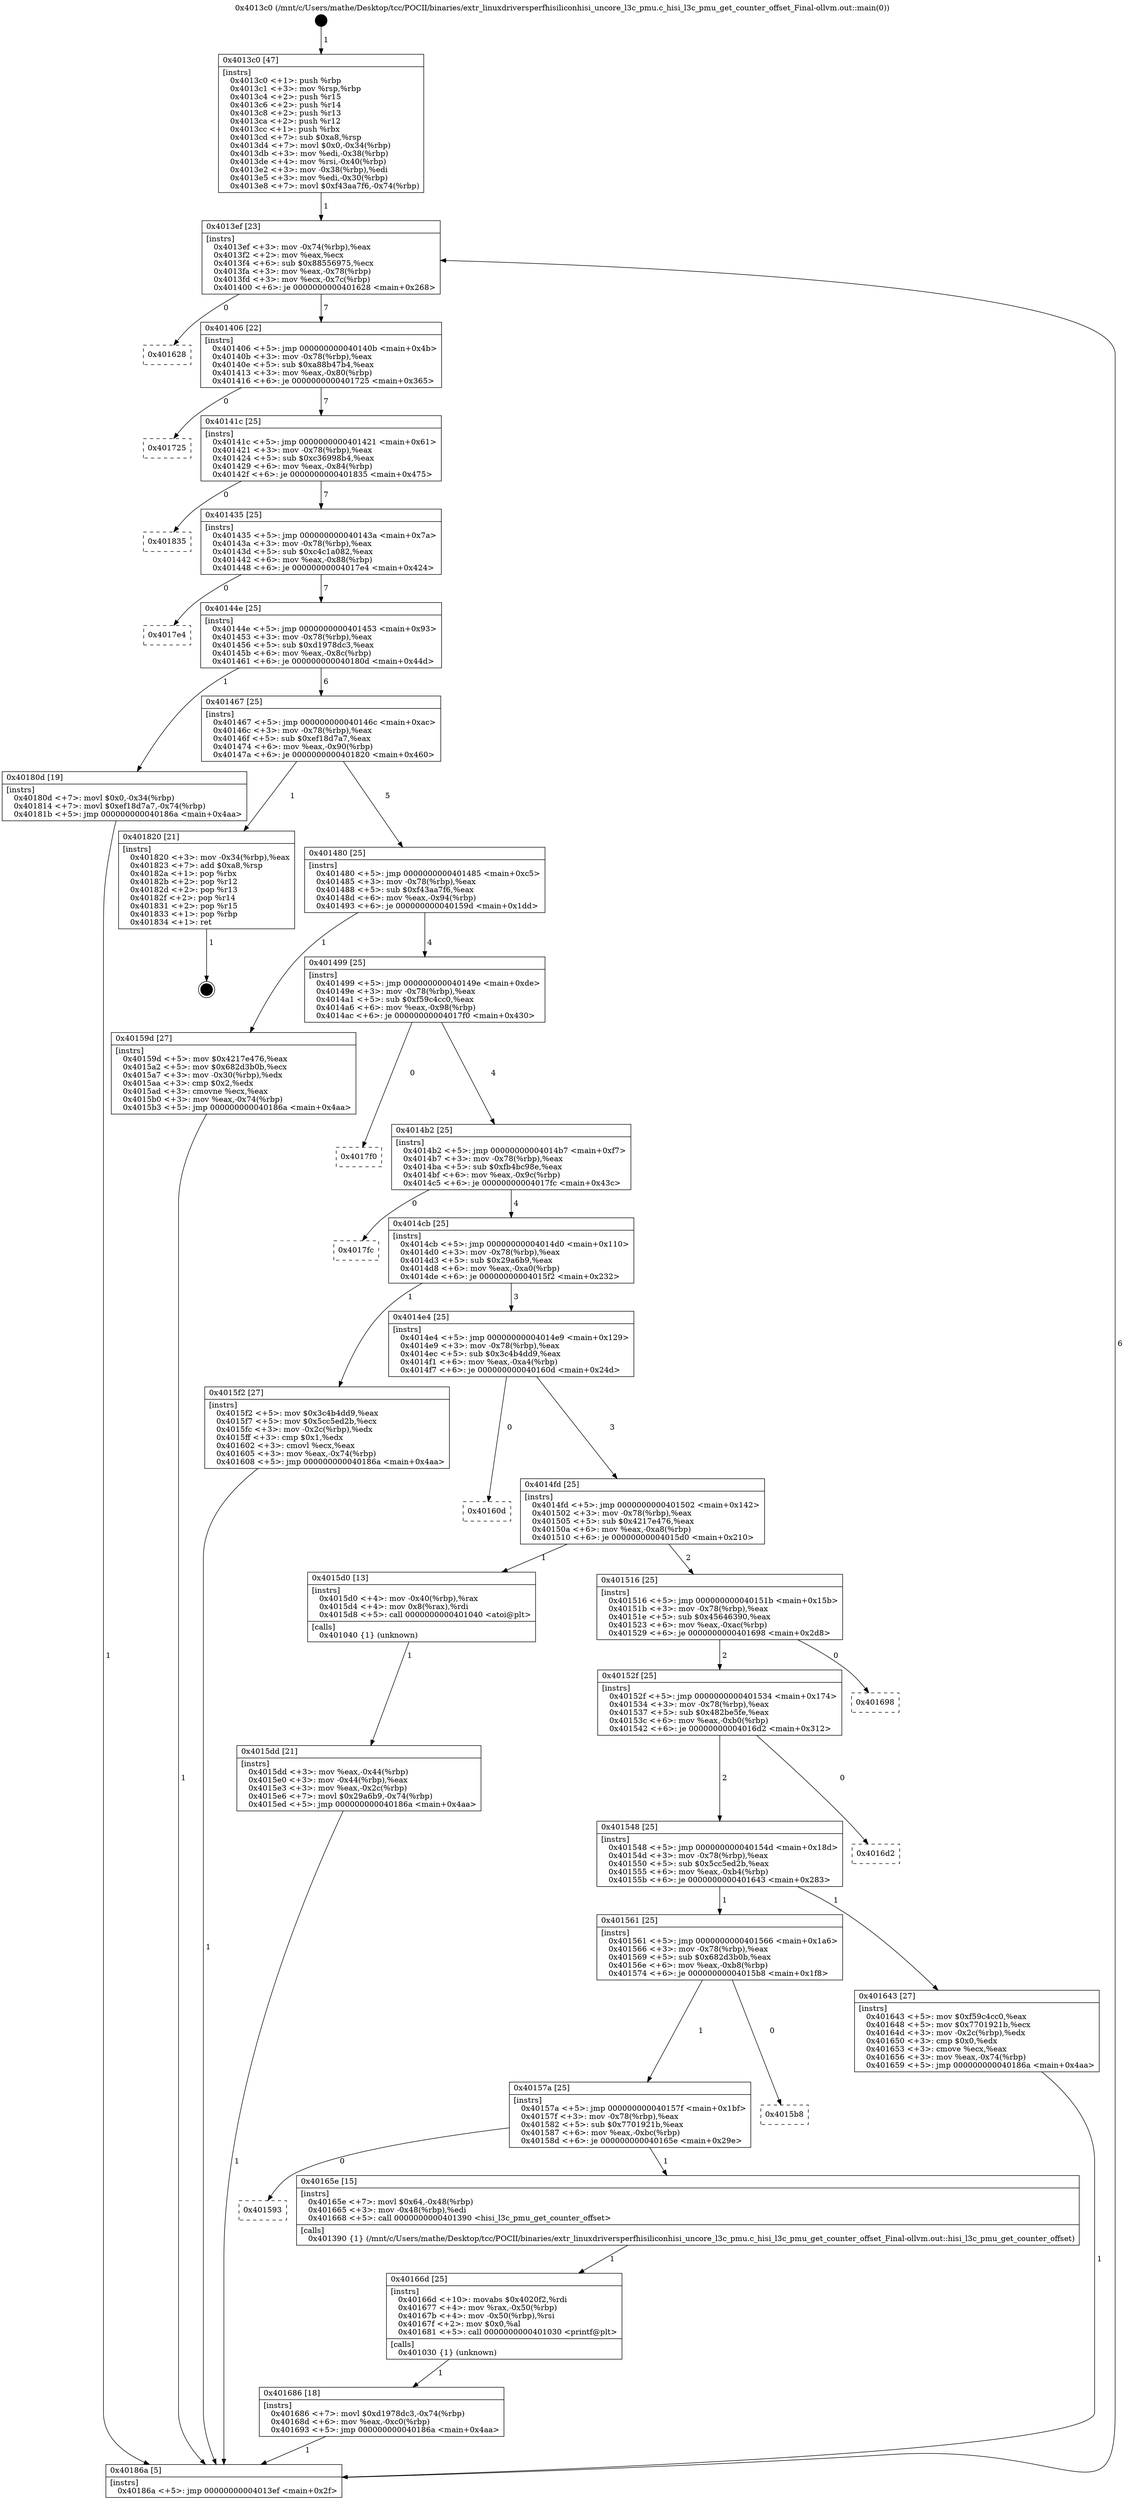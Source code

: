digraph "0x4013c0" {
  label = "0x4013c0 (/mnt/c/Users/mathe/Desktop/tcc/POCII/binaries/extr_linuxdriversperfhisiliconhisi_uncore_l3c_pmu.c_hisi_l3c_pmu_get_counter_offset_Final-ollvm.out::main(0))"
  labelloc = "t"
  node[shape=record]

  Entry [label="",width=0.3,height=0.3,shape=circle,fillcolor=black,style=filled]
  "0x4013ef" [label="{
     0x4013ef [23]\l
     | [instrs]\l
     &nbsp;&nbsp;0x4013ef \<+3\>: mov -0x74(%rbp),%eax\l
     &nbsp;&nbsp;0x4013f2 \<+2\>: mov %eax,%ecx\l
     &nbsp;&nbsp;0x4013f4 \<+6\>: sub $0x88556975,%ecx\l
     &nbsp;&nbsp;0x4013fa \<+3\>: mov %eax,-0x78(%rbp)\l
     &nbsp;&nbsp;0x4013fd \<+3\>: mov %ecx,-0x7c(%rbp)\l
     &nbsp;&nbsp;0x401400 \<+6\>: je 0000000000401628 \<main+0x268\>\l
  }"]
  "0x401628" [label="{
     0x401628\l
  }", style=dashed]
  "0x401406" [label="{
     0x401406 [22]\l
     | [instrs]\l
     &nbsp;&nbsp;0x401406 \<+5\>: jmp 000000000040140b \<main+0x4b\>\l
     &nbsp;&nbsp;0x40140b \<+3\>: mov -0x78(%rbp),%eax\l
     &nbsp;&nbsp;0x40140e \<+5\>: sub $0xa88b47b4,%eax\l
     &nbsp;&nbsp;0x401413 \<+3\>: mov %eax,-0x80(%rbp)\l
     &nbsp;&nbsp;0x401416 \<+6\>: je 0000000000401725 \<main+0x365\>\l
  }"]
  Exit [label="",width=0.3,height=0.3,shape=circle,fillcolor=black,style=filled,peripheries=2]
  "0x401725" [label="{
     0x401725\l
  }", style=dashed]
  "0x40141c" [label="{
     0x40141c [25]\l
     | [instrs]\l
     &nbsp;&nbsp;0x40141c \<+5\>: jmp 0000000000401421 \<main+0x61\>\l
     &nbsp;&nbsp;0x401421 \<+3\>: mov -0x78(%rbp),%eax\l
     &nbsp;&nbsp;0x401424 \<+5\>: sub $0xc36998b4,%eax\l
     &nbsp;&nbsp;0x401429 \<+6\>: mov %eax,-0x84(%rbp)\l
     &nbsp;&nbsp;0x40142f \<+6\>: je 0000000000401835 \<main+0x475\>\l
  }"]
  "0x401686" [label="{
     0x401686 [18]\l
     | [instrs]\l
     &nbsp;&nbsp;0x401686 \<+7\>: movl $0xd1978dc3,-0x74(%rbp)\l
     &nbsp;&nbsp;0x40168d \<+6\>: mov %eax,-0xc0(%rbp)\l
     &nbsp;&nbsp;0x401693 \<+5\>: jmp 000000000040186a \<main+0x4aa\>\l
  }"]
  "0x401835" [label="{
     0x401835\l
  }", style=dashed]
  "0x401435" [label="{
     0x401435 [25]\l
     | [instrs]\l
     &nbsp;&nbsp;0x401435 \<+5\>: jmp 000000000040143a \<main+0x7a\>\l
     &nbsp;&nbsp;0x40143a \<+3\>: mov -0x78(%rbp),%eax\l
     &nbsp;&nbsp;0x40143d \<+5\>: sub $0xc4c1a082,%eax\l
     &nbsp;&nbsp;0x401442 \<+6\>: mov %eax,-0x88(%rbp)\l
     &nbsp;&nbsp;0x401448 \<+6\>: je 00000000004017e4 \<main+0x424\>\l
  }"]
  "0x40166d" [label="{
     0x40166d [25]\l
     | [instrs]\l
     &nbsp;&nbsp;0x40166d \<+10\>: movabs $0x4020f2,%rdi\l
     &nbsp;&nbsp;0x401677 \<+4\>: mov %rax,-0x50(%rbp)\l
     &nbsp;&nbsp;0x40167b \<+4\>: mov -0x50(%rbp),%rsi\l
     &nbsp;&nbsp;0x40167f \<+2\>: mov $0x0,%al\l
     &nbsp;&nbsp;0x401681 \<+5\>: call 0000000000401030 \<printf@plt\>\l
     | [calls]\l
     &nbsp;&nbsp;0x401030 \{1\} (unknown)\l
  }"]
  "0x4017e4" [label="{
     0x4017e4\l
  }", style=dashed]
  "0x40144e" [label="{
     0x40144e [25]\l
     | [instrs]\l
     &nbsp;&nbsp;0x40144e \<+5\>: jmp 0000000000401453 \<main+0x93\>\l
     &nbsp;&nbsp;0x401453 \<+3\>: mov -0x78(%rbp),%eax\l
     &nbsp;&nbsp;0x401456 \<+5\>: sub $0xd1978dc3,%eax\l
     &nbsp;&nbsp;0x40145b \<+6\>: mov %eax,-0x8c(%rbp)\l
     &nbsp;&nbsp;0x401461 \<+6\>: je 000000000040180d \<main+0x44d\>\l
  }"]
  "0x401593" [label="{
     0x401593\l
  }", style=dashed]
  "0x40180d" [label="{
     0x40180d [19]\l
     | [instrs]\l
     &nbsp;&nbsp;0x40180d \<+7\>: movl $0x0,-0x34(%rbp)\l
     &nbsp;&nbsp;0x401814 \<+7\>: movl $0xef18d7a7,-0x74(%rbp)\l
     &nbsp;&nbsp;0x40181b \<+5\>: jmp 000000000040186a \<main+0x4aa\>\l
  }"]
  "0x401467" [label="{
     0x401467 [25]\l
     | [instrs]\l
     &nbsp;&nbsp;0x401467 \<+5\>: jmp 000000000040146c \<main+0xac\>\l
     &nbsp;&nbsp;0x40146c \<+3\>: mov -0x78(%rbp),%eax\l
     &nbsp;&nbsp;0x40146f \<+5\>: sub $0xef18d7a7,%eax\l
     &nbsp;&nbsp;0x401474 \<+6\>: mov %eax,-0x90(%rbp)\l
     &nbsp;&nbsp;0x40147a \<+6\>: je 0000000000401820 \<main+0x460\>\l
  }"]
  "0x40165e" [label="{
     0x40165e [15]\l
     | [instrs]\l
     &nbsp;&nbsp;0x40165e \<+7\>: movl $0x64,-0x48(%rbp)\l
     &nbsp;&nbsp;0x401665 \<+3\>: mov -0x48(%rbp),%edi\l
     &nbsp;&nbsp;0x401668 \<+5\>: call 0000000000401390 \<hisi_l3c_pmu_get_counter_offset\>\l
     | [calls]\l
     &nbsp;&nbsp;0x401390 \{1\} (/mnt/c/Users/mathe/Desktop/tcc/POCII/binaries/extr_linuxdriversperfhisiliconhisi_uncore_l3c_pmu.c_hisi_l3c_pmu_get_counter_offset_Final-ollvm.out::hisi_l3c_pmu_get_counter_offset)\l
  }"]
  "0x401820" [label="{
     0x401820 [21]\l
     | [instrs]\l
     &nbsp;&nbsp;0x401820 \<+3\>: mov -0x34(%rbp),%eax\l
     &nbsp;&nbsp;0x401823 \<+7\>: add $0xa8,%rsp\l
     &nbsp;&nbsp;0x40182a \<+1\>: pop %rbx\l
     &nbsp;&nbsp;0x40182b \<+2\>: pop %r12\l
     &nbsp;&nbsp;0x40182d \<+2\>: pop %r13\l
     &nbsp;&nbsp;0x40182f \<+2\>: pop %r14\l
     &nbsp;&nbsp;0x401831 \<+2\>: pop %r15\l
     &nbsp;&nbsp;0x401833 \<+1\>: pop %rbp\l
     &nbsp;&nbsp;0x401834 \<+1\>: ret\l
  }"]
  "0x401480" [label="{
     0x401480 [25]\l
     | [instrs]\l
     &nbsp;&nbsp;0x401480 \<+5\>: jmp 0000000000401485 \<main+0xc5\>\l
     &nbsp;&nbsp;0x401485 \<+3\>: mov -0x78(%rbp),%eax\l
     &nbsp;&nbsp;0x401488 \<+5\>: sub $0xf43aa7f6,%eax\l
     &nbsp;&nbsp;0x40148d \<+6\>: mov %eax,-0x94(%rbp)\l
     &nbsp;&nbsp;0x401493 \<+6\>: je 000000000040159d \<main+0x1dd\>\l
  }"]
  "0x40157a" [label="{
     0x40157a [25]\l
     | [instrs]\l
     &nbsp;&nbsp;0x40157a \<+5\>: jmp 000000000040157f \<main+0x1bf\>\l
     &nbsp;&nbsp;0x40157f \<+3\>: mov -0x78(%rbp),%eax\l
     &nbsp;&nbsp;0x401582 \<+5\>: sub $0x7701921b,%eax\l
     &nbsp;&nbsp;0x401587 \<+6\>: mov %eax,-0xbc(%rbp)\l
     &nbsp;&nbsp;0x40158d \<+6\>: je 000000000040165e \<main+0x29e\>\l
  }"]
  "0x40159d" [label="{
     0x40159d [27]\l
     | [instrs]\l
     &nbsp;&nbsp;0x40159d \<+5\>: mov $0x4217e476,%eax\l
     &nbsp;&nbsp;0x4015a2 \<+5\>: mov $0x682d3b0b,%ecx\l
     &nbsp;&nbsp;0x4015a7 \<+3\>: mov -0x30(%rbp),%edx\l
     &nbsp;&nbsp;0x4015aa \<+3\>: cmp $0x2,%edx\l
     &nbsp;&nbsp;0x4015ad \<+3\>: cmovne %ecx,%eax\l
     &nbsp;&nbsp;0x4015b0 \<+3\>: mov %eax,-0x74(%rbp)\l
     &nbsp;&nbsp;0x4015b3 \<+5\>: jmp 000000000040186a \<main+0x4aa\>\l
  }"]
  "0x401499" [label="{
     0x401499 [25]\l
     | [instrs]\l
     &nbsp;&nbsp;0x401499 \<+5\>: jmp 000000000040149e \<main+0xde\>\l
     &nbsp;&nbsp;0x40149e \<+3\>: mov -0x78(%rbp),%eax\l
     &nbsp;&nbsp;0x4014a1 \<+5\>: sub $0xf59c4cc0,%eax\l
     &nbsp;&nbsp;0x4014a6 \<+6\>: mov %eax,-0x98(%rbp)\l
     &nbsp;&nbsp;0x4014ac \<+6\>: je 00000000004017f0 \<main+0x430\>\l
  }"]
  "0x40186a" [label="{
     0x40186a [5]\l
     | [instrs]\l
     &nbsp;&nbsp;0x40186a \<+5\>: jmp 00000000004013ef \<main+0x2f\>\l
  }"]
  "0x4013c0" [label="{
     0x4013c0 [47]\l
     | [instrs]\l
     &nbsp;&nbsp;0x4013c0 \<+1\>: push %rbp\l
     &nbsp;&nbsp;0x4013c1 \<+3\>: mov %rsp,%rbp\l
     &nbsp;&nbsp;0x4013c4 \<+2\>: push %r15\l
     &nbsp;&nbsp;0x4013c6 \<+2\>: push %r14\l
     &nbsp;&nbsp;0x4013c8 \<+2\>: push %r13\l
     &nbsp;&nbsp;0x4013ca \<+2\>: push %r12\l
     &nbsp;&nbsp;0x4013cc \<+1\>: push %rbx\l
     &nbsp;&nbsp;0x4013cd \<+7\>: sub $0xa8,%rsp\l
     &nbsp;&nbsp;0x4013d4 \<+7\>: movl $0x0,-0x34(%rbp)\l
     &nbsp;&nbsp;0x4013db \<+3\>: mov %edi,-0x38(%rbp)\l
     &nbsp;&nbsp;0x4013de \<+4\>: mov %rsi,-0x40(%rbp)\l
     &nbsp;&nbsp;0x4013e2 \<+3\>: mov -0x38(%rbp),%edi\l
     &nbsp;&nbsp;0x4013e5 \<+3\>: mov %edi,-0x30(%rbp)\l
     &nbsp;&nbsp;0x4013e8 \<+7\>: movl $0xf43aa7f6,-0x74(%rbp)\l
  }"]
  "0x4015b8" [label="{
     0x4015b8\l
  }", style=dashed]
  "0x4017f0" [label="{
     0x4017f0\l
  }", style=dashed]
  "0x4014b2" [label="{
     0x4014b2 [25]\l
     | [instrs]\l
     &nbsp;&nbsp;0x4014b2 \<+5\>: jmp 00000000004014b7 \<main+0xf7\>\l
     &nbsp;&nbsp;0x4014b7 \<+3\>: mov -0x78(%rbp),%eax\l
     &nbsp;&nbsp;0x4014ba \<+5\>: sub $0xfb4bc98e,%eax\l
     &nbsp;&nbsp;0x4014bf \<+6\>: mov %eax,-0x9c(%rbp)\l
     &nbsp;&nbsp;0x4014c5 \<+6\>: je 00000000004017fc \<main+0x43c\>\l
  }"]
  "0x401561" [label="{
     0x401561 [25]\l
     | [instrs]\l
     &nbsp;&nbsp;0x401561 \<+5\>: jmp 0000000000401566 \<main+0x1a6\>\l
     &nbsp;&nbsp;0x401566 \<+3\>: mov -0x78(%rbp),%eax\l
     &nbsp;&nbsp;0x401569 \<+5\>: sub $0x682d3b0b,%eax\l
     &nbsp;&nbsp;0x40156e \<+6\>: mov %eax,-0xb8(%rbp)\l
     &nbsp;&nbsp;0x401574 \<+6\>: je 00000000004015b8 \<main+0x1f8\>\l
  }"]
  "0x4017fc" [label="{
     0x4017fc\l
  }", style=dashed]
  "0x4014cb" [label="{
     0x4014cb [25]\l
     | [instrs]\l
     &nbsp;&nbsp;0x4014cb \<+5\>: jmp 00000000004014d0 \<main+0x110\>\l
     &nbsp;&nbsp;0x4014d0 \<+3\>: mov -0x78(%rbp),%eax\l
     &nbsp;&nbsp;0x4014d3 \<+5\>: sub $0x29a6b9,%eax\l
     &nbsp;&nbsp;0x4014d8 \<+6\>: mov %eax,-0xa0(%rbp)\l
     &nbsp;&nbsp;0x4014de \<+6\>: je 00000000004015f2 \<main+0x232\>\l
  }"]
  "0x401643" [label="{
     0x401643 [27]\l
     | [instrs]\l
     &nbsp;&nbsp;0x401643 \<+5\>: mov $0xf59c4cc0,%eax\l
     &nbsp;&nbsp;0x401648 \<+5\>: mov $0x7701921b,%ecx\l
     &nbsp;&nbsp;0x40164d \<+3\>: mov -0x2c(%rbp),%edx\l
     &nbsp;&nbsp;0x401650 \<+3\>: cmp $0x0,%edx\l
     &nbsp;&nbsp;0x401653 \<+3\>: cmove %ecx,%eax\l
     &nbsp;&nbsp;0x401656 \<+3\>: mov %eax,-0x74(%rbp)\l
     &nbsp;&nbsp;0x401659 \<+5\>: jmp 000000000040186a \<main+0x4aa\>\l
  }"]
  "0x4015f2" [label="{
     0x4015f2 [27]\l
     | [instrs]\l
     &nbsp;&nbsp;0x4015f2 \<+5\>: mov $0x3c4b4dd9,%eax\l
     &nbsp;&nbsp;0x4015f7 \<+5\>: mov $0x5cc5ed2b,%ecx\l
     &nbsp;&nbsp;0x4015fc \<+3\>: mov -0x2c(%rbp),%edx\l
     &nbsp;&nbsp;0x4015ff \<+3\>: cmp $0x1,%edx\l
     &nbsp;&nbsp;0x401602 \<+3\>: cmovl %ecx,%eax\l
     &nbsp;&nbsp;0x401605 \<+3\>: mov %eax,-0x74(%rbp)\l
     &nbsp;&nbsp;0x401608 \<+5\>: jmp 000000000040186a \<main+0x4aa\>\l
  }"]
  "0x4014e4" [label="{
     0x4014e4 [25]\l
     | [instrs]\l
     &nbsp;&nbsp;0x4014e4 \<+5\>: jmp 00000000004014e9 \<main+0x129\>\l
     &nbsp;&nbsp;0x4014e9 \<+3\>: mov -0x78(%rbp),%eax\l
     &nbsp;&nbsp;0x4014ec \<+5\>: sub $0x3c4b4dd9,%eax\l
     &nbsp;&nbsp;0x4014f1 \<+6\>: mov %eax,-0xa4(%rbp)\l
     &nbsp;&nbsp;0x4014f7 \<+6\>: je 000000000040160d \<main+0x24d\>\l
  }"]
  "0x401548" [label="{
     0x401548 [25]\l
     | [instrs]\l
     &nbsp;&nbsp;0x401548 \<+5\>: jmp 000000000040154d \<main+0x18d\>\l
     &nbsp;&nbsp;0x40154d \<+3\>: mov -0x78(%rbp),%eax\l
     &nbsp;&nbsp;0x401550 \<+5\>: sub $0x5cc5ed2b,%eax\l
     &nbsp;&nbsp;0x401555 \<+6\>: mov %eax,-0xb4(%rbp)\l
     &nbsp;&nbsp;0x40155b \<+6\>: je 0000000000401643 \<main+0x283\>\l
  }"]
  "0x40160d" [label="{
     0x40160d\l
  }", style=dashed]
  "0x4014fd" [label="{
     0x4014fd [25]\l
     | [instrs]\l
     &nbsp;&nbsp;0x4014fd \<+5\>: jmp 0000000000401502 \<main+0x142\>\l
     &nbsp;&nbsp;0x401502 \<+3\>: mov -0x78(%rbp),%eax\l
     &nbsp;&nbsp;0x401505 \<+5\>: sub $0x4217e476,%eax\l
     &nbsp;&nbsp;0x40150a \<+6\>: mov %eax,-0xa8(%rbp)\l
     &nbsp;&nbsp;0x401510 \<+6\>: je 00000000004015d0 \<main+0x210\>\l
  }"]
  "0x4016d2" [label="{
     0x4016d2\l
  }", style=dashed]
  "0x4015d0" [label="{
     0x4015d0 [13]\l
     | [instrs]\l
     &nbsp;&nbsp;0x4015d0 \<+4\>: mov -0x40(%rbp),%rax\l
     &nbsp;&nbsp;0x4015d4 \<+4\>: mov 0x8(%rax),%rdi\l
     &nbsp;&nbsp;0x4015d8 \<+5\>: call 0000000000401040 \<atoi@plt\>\l
     | [calls]\l
     &nbsp;&nbsp;0x401040 \{1\} (unknown)\l
  }"]
  "0x401516" [label="{
     0x401516 [25]\l
     | [instrs]\l
     &nbsp;&nbsp;0x401516 \<+5\>: jmp 000000000040151b \<main+0x15b\>\l
     &nbsp;&nbsp;0x40151b \<+3\>: mov -0x78(%rbp),%eax\l
     &nbsp;&nbsp;0x40151e \<+5\>: sub $0x45646390,%eax\l
     &nbsp;&nbsp;0x401523 \<+6\>: mov %eax,-0xac(%rbp)\l
     &nbsp;&nbsp;0x401529 \<+6\>: je 0000000000401698 \<main+0x2d8\>\l
  }"]
  "0x4015dd" [label="{
     0x4015dd [21]\l
     | [instrs]\l
     &nbsp;&nbsp;0x4015dd \<+3\>: mov %eax,-0x44(%rbp)\l
     &nbsp;&nbsp;0x4015e0 \<+3\>: mov -0x44(%rbp),%eax\l
     &nbsp;&nbsp;0x4015e3 \<+3\>: mov %eax,-0x2c(%rbp)\l
     &nbsp;&nbsp;0x4015e6 \<+7\>: movl $0x29a6b9,-0x74(%rbp)\l
     &nbsp;&nbsp;0x4015ed \<+5\>: jmp 000000000040186a \<main+0x4aa\>\l
  }"]
  "0x40152f" [label="{
     0x40152f [25]\l
     | [instrs]\l
     &nbsp;&nbsp;0x40152f \<+5\>: jmp 0000000000401534 \<main+0x174\>\l
     &nbsp;&nbsp;0x401534 \<+3\>: mov -0x78(%rbp),%eax\l
     &nbsp;&nbsp;0x401537 \<+5\>: sub $0x482be5fe,%eax\l
     &nbsp;&nbsp;0x40153c \<+6\>: mov %eax,-0xb0(%rbp)\l
     &nbsp;&nbsp;0x401542 \<+6\>: je 00000000004016d2 \<main+0x312\>\l
  }"]
  "0x401698" [label="{
     0x401698\l
  }", style=dashed]
  Entry -> "0x4013c0" [label=" 1"]
  "0x4013ef" -> "0x401628" [label=" 0"]
  "0x4013ef" -> "0x401406" [label=" 7"]
  "0x401820" -> Exit [label=" 1"]
  "0x401406" -> "0x401725" [label=" 0"]
  "0x401406" -> "0x40141c" [label=" 7"]
  "0x40180d" -> "0x40186a" [label=" 1"]
  "0x40141c" -> "0x401835" [label=" 0"]
  "0x40141c" -> "0x401435" [label=" 7"]
  "0x401686" -> "0x40186a" [label=" 1"]
  "0x401435" -> "0x4017e4" [label=" 0"]
  "0x401435" -> "0x40144e" [label=" 7"]
  "0x40166d" -> "0x401686" [label=" 1"]
  "0x40144e" -> "0x40180d" [label=" 1"]
  "0x40144e" -> "0x401467" [label=" 6"]
  "0x40165e" -> "0x40166d" [label=" 1"]
  "0x401467" -> "0x401820" [label=" 1"]
  "0x401467" -> "0x401480" [label=" 5"]
  "0x40157a" -> "0x401593" [label=" 0"]
  "0x401480" -> "0x40159d" [label=" 1"]
  "0x401480" -> "0x401499" [label=" 4"]
  "0x40159d" -> "0x40186a" [label=" 1"]
  "0x4013c0" -> "0x4013ef" [label=" 1"]
  "0x40186a" -> "0x4013ef" [label=" 6"]
  "0x40157a" -> "0x40165e" [label=" 1"]
  "0x401499" -> "0x4017f0" [label=" 0"]
  "0x401499" -> "0x4014b2" [label=" 4"]
  "0x401561" -> "0x40157a" [label=" 1"]
  "0x4014b2" -> "0x4017fc" [label=" 0"]
  "0x4014b2" -> "0x4014cb" [label=" 4"]
  "0x401561" -> "0x4015b8" [label=" 0"]
  "0x4014cb" -> "0x4015f2" [label=" 1"]
  "0x4014cb" -> "0x4014e4" [label=" 3"]
  "0x401643" -> "0x40186a" [label=" 1"]
  "0x4014e4" -> "0x40160d" [label=" 0"]
  "0x4014e4" -> "0x4014fd" [label=" 3"]
  "0x401548" -> "0x401643" [label=" 1"]
  "0x4014fd" -> "0x4015d0" [label=" 1"]
  "0x4014fd" -> "0x401516" [label=" 2"]
  "0x4015d0" -> "0x4015dd" [label=" 1"]
  "0x4015dd" -> "0x40186a" [label=" 1"]
  "0x4015f2" -> "0x40186a" [label=" 1"]
  "0x401548" -> "0x401561" [label=" 1"]
  "0x401516" -> "0x401698" [label=" 0"]
  "0x401516" -> "0x40152f" [label=" 2"]
  "0x40152f" -> "0x401548" [label=" 2"]
  "0x40152f" -> "0x4016d2" [label=" 0"]
}
